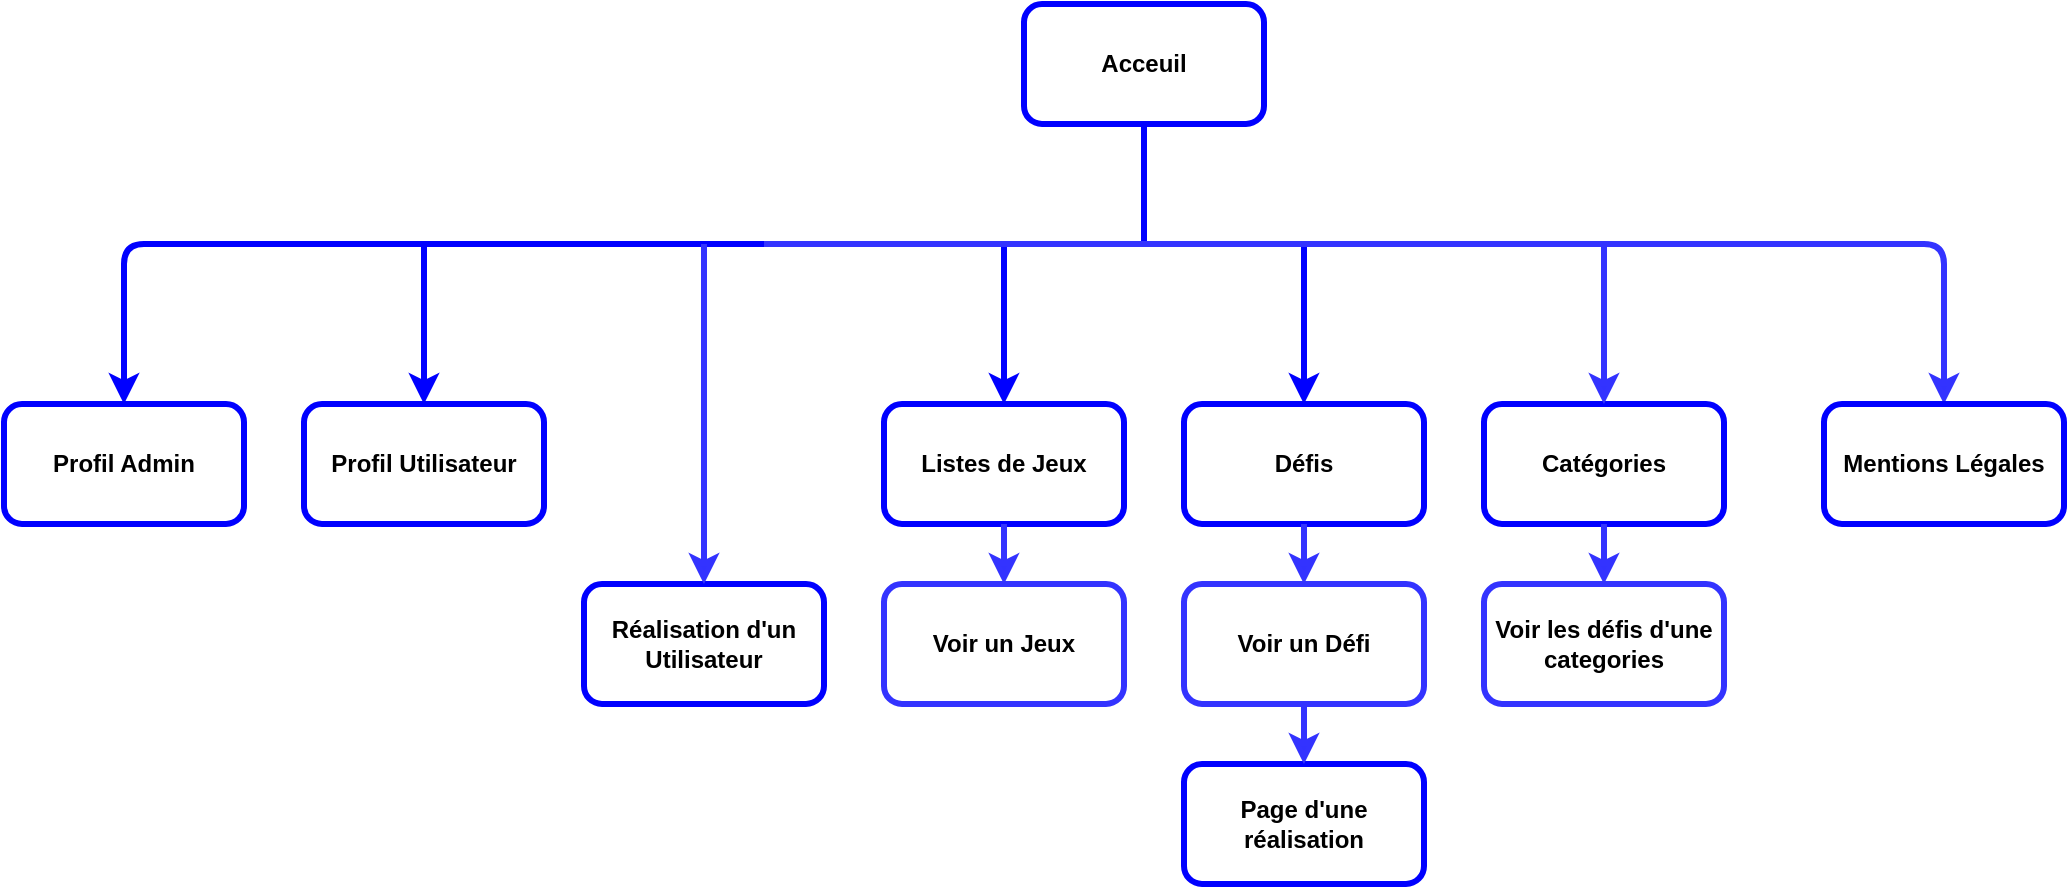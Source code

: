 <mxfile>
    <diagram id="Xrz12yGBwPVck2pa48aS" name="Page-1">
        <mxGraphModel dx="1945" dy="963" grid="1" gridSize="10" guides="1" tooltips="1" connect="1" arrows="1" fold="1" page="1" pageScale="1" pageWidth="827" pageHeight="1169" math="0" shadow="0">
            <root>
                <mxCell id="0"/>
                <mxCell id="1" parent="0"/>
                <mxCell id="2" value="&lt;b&gt;Acceuil&lt;/b&gt;" style="rounded=1;whiteSpace=wrap;html=1;strokeColor=#0000FF;strokeWidth=3;" parent="1" vertex="1">
                    <mxGeometry x="510" y="80" width="120" height="60" as="geometry"/>
                </mxCell>
                <mxCell id="3" value="" style="endArrow=none;html=1;entryX=0.5;entryY=1;entryDx=0;entryDy=0;fillColor=#0000FF;strokeWidth=3;strokeColor=#0000FF;" parent="1" target="2" edge="1">
                    <mxGeometry width="50" height="50" relative="1" as="geometry">
                        <mxPoint x="570" y="200" as="sourcePoint"/>
                        <mxPoint x="480" y="450" as="targetPoint"/>
                    </mxGeometry>
                </mxCell>
                <mxCell id="17" value="&lt;b&gt;Défis&lt;/b&gt;" style="rounded=1;whiteSpace=wrap;html=1;strokeColor=#0000FF;strokeWidth=3;" parent="1" vertex="1">
                    <mxGeometry x="590" y="280" width="120" height="60" as="geometry"/>
                </mxCell>
                <mxCell id="24" value="&lt;b&gt;Listes de Jeux&lt;/b&gt;" style="rounded=1;whiteSpace=wrap;html=1;strokeColor=#0000FF;strokeWidth=3;" parent="1" vertex="1">
                    <mxGeometry x="440" y="280" width="120" height="60" as="geometry"/>
                </mxCell>
                <mxCell id="27" value="&lt;b&gt;Voir un Jeux&lt;/b&gt;" style="rounded=1;whiteSpace=wrap;html=1;strokeColor=#3333FF;strokeWidth=3;" parent="1" vertex="1">
                    <mxGeometry x="440" y="370" width="120" height="60" as="geometry"/>
                </mxCell>
                <mxCell id="29" value="&lt;b&gt;Voir un Défi&lt;/b&gt;" style="rounded=1;whiteSpace=wrap;html=1;strokeColor=#3333FF;strokeWidth=3;" parent="1" vertex="1">
                    <mxGeometry x="590" y="370" width="120" height="60" as="geometry"/>
                </mxCell>
                <mxCell id="44" value="&lt;b&gt;Catégories&lt;/b&gt;" style="rounded=1;whiteSpace=wrap;html=1;strokeColor=#0000FF;strokeWidth=3;" parent="1" vertex="1">
                    <mxGeometry x="740" y="280" width="120" height="60" as="geometry"/>
                </mxCell>
                <mxCell id="46" value="&lt;b&gt;Voir les défis d&#39;une categories&lt;/b&gt;" style="rounded=1;whiteSpace=wrap;html=1;strokeColor=#3333FF;strokeWidth=3;" parent="1" vertex="1">
                    <mxGeometry x="740" y="370" width="120" height="60" as="geometry"/>
                </mxCell>
                <mxCell id="55" value="&lt;b&gt;Profil Admin&lt;/b&gt;" style="rounded=1;whiteSpace=wrap;html=1;strokeColor=#0000FF;strokeWidth=3;" parent="1" vertex="1">
                    <mxGeometry y="280" width="120" height="60" as="geometry"/>
                </mxCell>
                <mxCell id="59" value="" style="endArrow=classic;html=1;entryX=0.5;entryY=0;entryDx=0;entryDy=0;fillColor=#0000FF;strokeWidth=3;strokeColor=#0000FF;" parent="1" target="17" edge="1">
                    <mxGeometry width="50" height="50" relative="1" as="geometry">
                        <mxPoint x="650" y="200" as="sourcePoint"/>
                        <mxPoint x="910" y="410" as="targetPoint"/>
                    </mxGeometry>
                </mxCell>
                <mxCell id="61" value="" style="endArrow=classic;html=1;entryX=0.5;entryY=0;entryDx=0;entryDy=0;exitX=0.5;exitY=1;exitDx=0;exitDy=0;strokeWidth=3;strokeColor=#3333FF;" parent="1" source="44" target="46" edge="1">
                    <mxGeometry width="50" height="50" relative="1" as="geometry">
                        <mxPoint x="510" y="230" as="sourcePoint"/>
                        <mxPoint x="510" y="310" as="targetPoint"/>
                    </mxGeometry>
                </mxCell>
                <mxCell id="64" value="" style="endArrow=classic;html=1;exitX=0.5;exitY=1;exitDx=0;exitDy=0;entryX=0.5;entryY=0;entryDx=0;entryDy=0;strokeWidth=3;strokeColor=#3333FF;" parent="1" source="24" target="27" edge="1">
                    <mxGeometry width="50" height="50" relative="1" as="geometry">
                        <mxPoint x="870" y="350" as="sourcePoint"/>
                        <mxPoint x="920" y="300" as="targetPoint"/>
                    </mxGeometry>
                </mxCell>
                <mxCell id="65" value="" style="endArrow=classic;html=1;exitX=0.5;exitY=1;exitDx=0;exitDy=0;entryX=0.5;entryY=0;entryDx=0;entryDy=0;strokeWidth=3;strokeColor=#3333FF;" parent="1" source="17" target="29" edge="1">
                    <mxGeometry width="50" height="50" relative="1" as="geometry">
                        <mxPoint x="860" y="350" as="sourcePoint"/>
                        <mxPoint x="910" y="300" as="targetPoint"/>
                    </mxGeometry>
                </mxCell>
                <mxCell id="77" value="" style="endArrow=classic;html=1;strokeWidth=3;strokeColor=#0000FF;entryX=0.5;entryY=0;entryDx=0;entryDy=0;" parent="1" edge="1" target="55">
                    <mxGeometry width="50" height="50" relative="1" as="geometry">
                        <mxPoint x="380" y="200" as="sourcePoint"/>
                        <mxPoint x="160" y="280" as="targetPoint"/>
                        <Array as="points">
                            <mxPoint x="60" y="200"/>
                        </Array>
                    </mxGeometry>
                </mxCell>
                <mxCell id="89" value="" style="endArrow=classic;html=1;fillColor=#0000FF;strokeWidth=3;strokeColor=#0000FF;" parent="1" target="24" edge="1">
                    <mxGeometry width="50" height="50" relative="1" as="geometry">
                        <mxPoint x="500" y="200" as="sourcePoint"/>
                        <mxPoint x="660" y="400" as="targetPoint"/>
                    </mxGeometry>
                </mxCell>
                <mxCell id="92" value="" style="endArrow=classic;html=1;strokeWidth=3;strokeColor=#3333FF;" parent="1" edge="1">
                    <mxGeometry width="50" height="50" relative="1" as="geometry">
                        <mxPoint x="380" y="200" as="sourcePoint"/>
                        <mxPoint x="970" y="280" as="targetPoint"/>
                        <Array as="points">
                            <mxPoint x="970" y="200"/>
                        </Array>
                    </mxGeometry>
                </mxCell>
                <mxCell id="93" value="" style="endArrow=classic;html=1;entryX=0.5;entryY=0;entryDx=0;entryDy=0;strokeColor=#3333FF;strokeWidth=3;" edge="1" parent="1" target="44">
                    <mxGeometry width="50" height="50" relative="1" as="geometry">
                        <mxPoint x="800" y="200" as="sourcePoint"/>
                        <mxPoint x="700" y="500" as="targetPoint"/>
                    </mxGeometry>
                </mxCell>
                <mxCell id="94" value="&lt;b&gt;Mentions Légales&lt;/b&gt;" style="rounded=1;whiteSpace=wrap;html=1;strokeColor=#0000FF;strokeWidth=3;" vertex="1" parent="1">
                    <mxGeometry x="910" y="280" width="120" height="60" as="geometry"/>
                </mxCell>
                <mxCell id="95" value="&lt;b&gt;Profil Utilisateur&lt;/b&gt;" style="rounded=1;whiteSpace=wrap;html=1;strokeColor=#0000FF;strokeWidth=3;" vertex="1" parent="1">
                    <mxGeometry x="150" y="280" width="120" height="60" as="geometry"/>
                </mxCell>
                <mxCell id="96" value="" style="endArrow=classic;html=1;fillColor=#0000FF;strokeWidth=3;strokeColor=#0000FF;entryX=0.5;entryY=0;entryDx=0;entryDy=0;" edge="1" parent="1" target="95">
                    <mxGeometry width="50" height="50" relative="1" as="geometry">
                        <mxPoint x="210" y="200" as="sourcePoint"/>
                        <mxPoint x="330" y="280" as="targetPoint"/>
                    </mxGeometry>
                </mxCell>
                <mxCell id="97" value="&lt;b&gt;Réalisation d&#39;un Utilisateur&lt;/b&gt;" style="rounded=1;whiteSpace=wrap;html=1;strokeColor=#0000FF;strokeWidth=3;" vertex="1" parent="1">
                    <mxGeometry x="290" y="370" width="120" height="60" as="geometry"/>
                </mxCell>
                <mxCell id="98" value="&lt;b&gt;Page d&#39;une réalisation&lt;/b&gt;" style="rounded=1;whiteSpace=wrap;html=1;strokeColor=#0000FF;strokeWidth=3;" vertex="1" parent="1">
                    <mxGeometry x="590" y="460" width="120" height="60" as="geometry"/>
                </mxCell>
                <mxCell id="99" value="" style="endArrow=classic;html=1;strokeWidth=3;strokeColor=#3333FF;entryX=0.5;entryY=0;entryDx=0;entryDy=0;" edge="1" parent="1" target="97">
                    <mxGeometry width="50" height="50" relative="1" as="geometry">
                        <mxPoint x="350" y="200" as="sourcePoint"/>
                        <mxPoint x="330" y="370" as="targetPoint"/>
                    </mxGeometry>
                </mxCell>
                <mxCell id="100" value="" style="endArrow=classic;html=1;exitX=0.5;exitY=1;exitDx=0;exitDy=0;entryX=0.5;entryY=0;entryDx=0;entryDy=0;strokeWidth=3;strokeColor=#3333FF;" edge="1" parent="1" source="29" target="98">
                    <mxGeometry width="50" height="50" relative="1" as="geometry">
                        <mxPoint x="630" y="440" as="sourcePoint"/>
                        <mxPoint x="630" y="470" as="targetPoint"/>
                    </mxGeometry>
                </mxCell>
            </root>
        </mxGraphModel>
    </diagram>
</mxfile>
